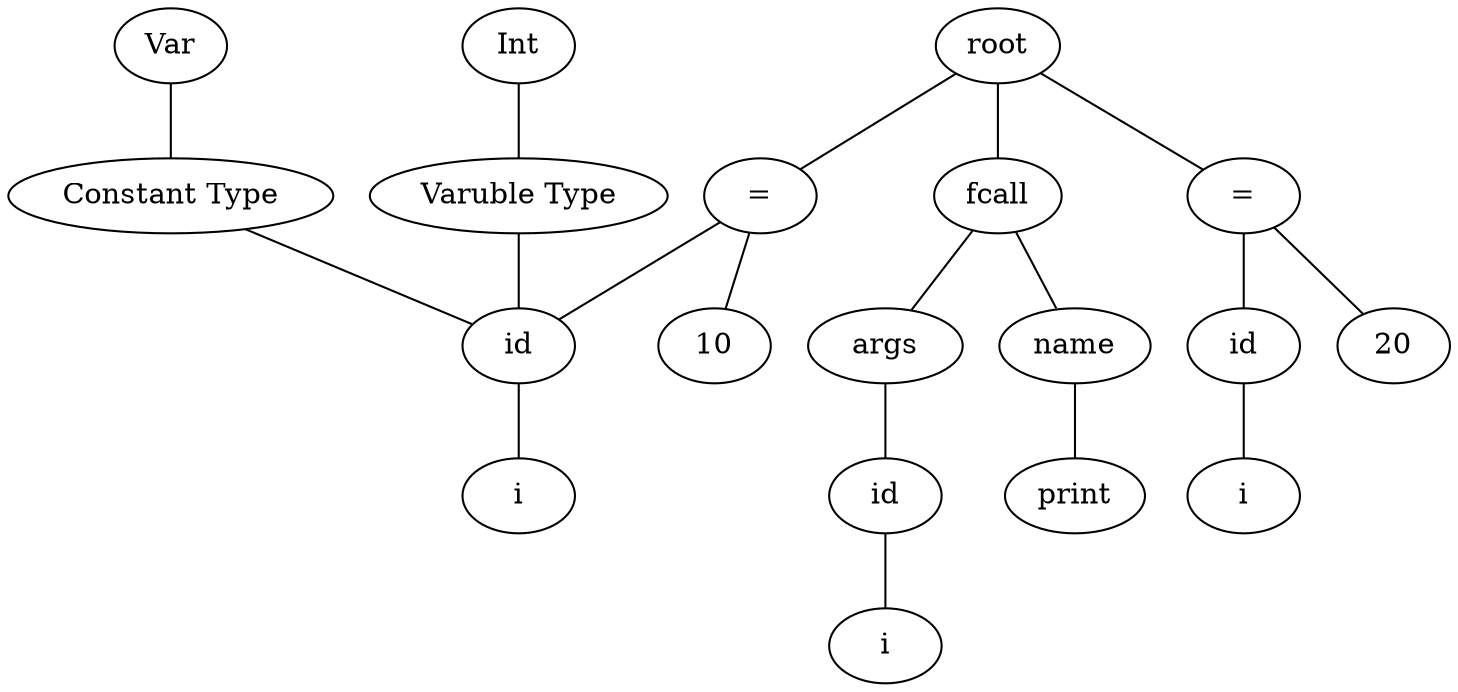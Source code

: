 graph graphname {
root;
assign0[label = "="];
root--assign0;
expr0[label = "id"];
assign0--expr0;
type0[label = "Varuble Type"];
type0--expr0;
type1[label = "Int"];
type1--type0;
consttype0[label = "Constant Type"];
consttype0--expr0;
consttype1[label = "Var"];
consttype1--consttype0;
expr1[label = "i"];
expr0--expr1;
expr2[label = "10"];
assign0--expr2;
assign1[label = "="];
root--assign1;
expr3[label = "id"];
assign1--expr3;
expr4[label = "i"];
expr3--expr4;
expr5[label = "20"];
assign1--expr5;
expr6[label = "fcall"];
root--expr6;
expr6name[label = "name"];
expr7[label = "print"];
expr6name--expr7;
expr6--expr6name;
expr6args[label = " args "];
expr6 -- expr6args;
expr8[label = "id"];
expr6args--expr8;
expr9[label = "i"];
expr8--expr9;
}
